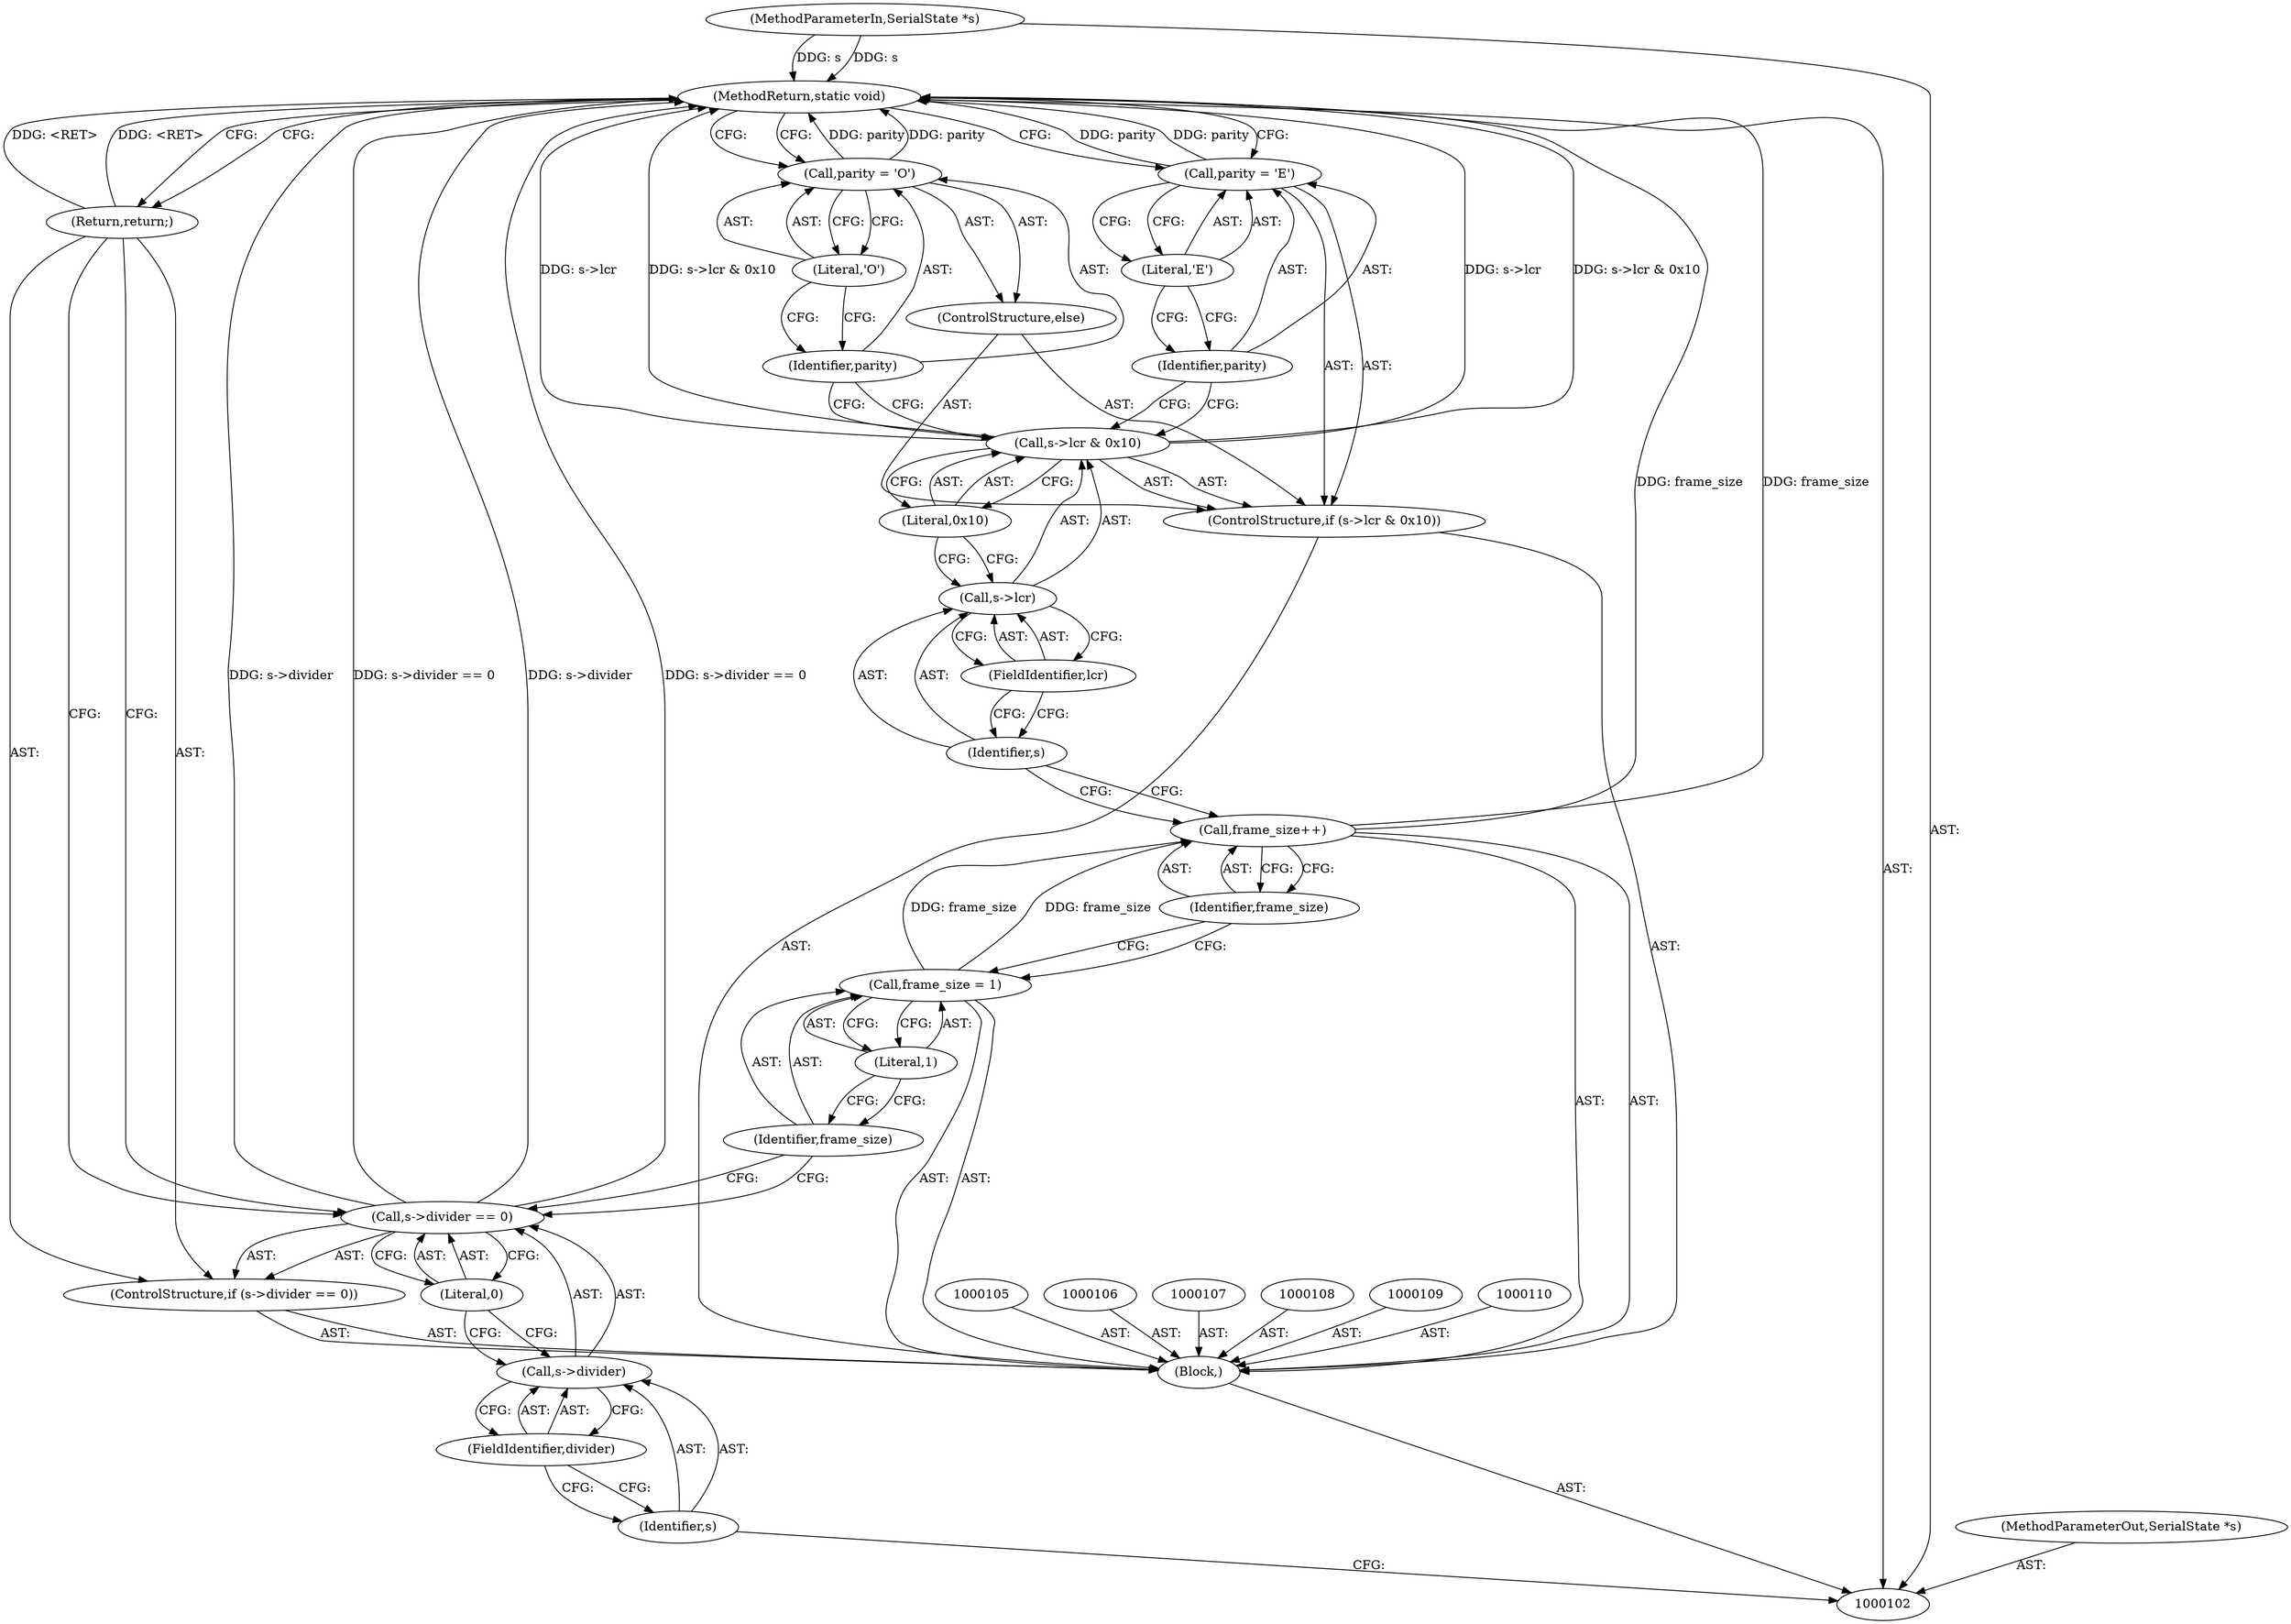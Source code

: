 digraph "1_qemu_3592fe0c919cf27a81d8e9f9b4f269553418bb01" {
"1000136" [label="(MethodReturn,static void)"];
"1000103" [label="(MethodParameterIn,SerialState *s)"];
"1000168" [label="(MethodParameterOut,SerialState *s)"];
"1000120" [label="(Literal,1)"];
"1000118" [label="(Call,frame_size = 1)"];
"1000119" [label="(Identifier,frame_size)"];
"1000121" [label="(Call,frame_size++)"];
"1000122" [label="(Identifier,frame_size)"];
"1000124" [label="(Call,s->lcr & 0x10)"];
"1000125" [label="(Call,s->lcr)"];
"1000126" [label="(Identifier,s)"];
"1000127" [label="(FieldIdentifier,lcr)"];
"1000128" [label="(Literal,0x10)"];
"1000123" [label="(ControlStructure,if (s->lcr & 0x10))"];
"1000129" [label="(Call,parity = 'E')"];
"1000130" [label="(Identifier,parity)"];
"1000131" [label="(Literal,'E')"];
"1000132" [label="(ControlStructure,else)"];
"1000133" [label="(Call,parity = 'O')"];
"1000134" [label="(Identifier,parity)"];
"1000135" [label="(Literal,'O')"];
"1000104" [label="(Block,)"];
"1000115" [label="(FieldIdentifier,divider)"];
"1000116" [label="(Literal,0)"];
"1000111" [label="(ControlStructure,if (s->divider == 0))"];
"1000112" [label="(Call,s->divider == 0)"];
"1000113" [label="(Call,s->divider)"];
"1000114" [label="(Identifier,s)"];
"1000117" [label="(Return,return;)"];
"1000136" -> "1000102"  [label="AST: "];
"1000136" -> "1000117"  [label="CFG: "];
"1000136" -> "1000129"  [label="CFG: "];
"1000136" -> "1000133"  [label="CFG: "];
"1000129" -> "1000136"  [label="DDG: parity"];
"1000124" -> "1000136"  [label="DDG: s->lcr"];
"1000124" -> "1000136"  [label="DDG: s->lcr & 0x10"];
"1000112" -> "1000136"  [label="DDG: s->divider"];
"1000112" -> "1000136"  [label="DDG: s->divider == 0"];
"1000121" -> "1000136"  [label="DDG: frame_size"];
"1000103" -> "1000136"  [label="DDG: s"];
"1000133" -> "1000136"  [label="DDG: parity"];
"1000117" -> "1000136"  [label="DDG: <RET>"];
"1000103" -> "1000102"  [label="AST: "];
"1000103" -> "1000136"  [label="DDG: s"];
"1000168" -> "1000102"  [label="AST: "];
"1000120" -> "1000118"  [label="AST: "];
"1000120" -> "1000119"  [label="CFG: "];
"1000118" -> "1000120"  [label="CFG: "];
"1000118" -> "1000104"  [label="AST: "];
"1000118" -> "1000120"  [label="CFG: "];
"1000119" -> "1000118"  [label="AST: "];
"1000120" -> "1000118"  [label="AST: "];
"1000122" -> "1000118"  [label="CFG: "];
"1000118" -> "1000121"  [label="DDG: frame_size"];
"1000119" -> "1000118"  [label="AST: "];
"1000119" -> "1000112"  [label="CFG: "];
"1000120" -> "1000119"  [label="CFG: "];
"1000121" -> "1000104"  [label="AST: "];
"1000121" -> "1000122"  [label="CFG: "];
"1000122" -> "1000121"  [label="AST: "];
"1000126" -> "1000121"  [label="CFG: "];
"1000121" -> "1000136"  [label="DDG: frame_size"];
"1000118" -> "1000121"  [label="DDG: frame_size"];
"1000122" -> "1000121"  [label="AST: "];
"1000122" -> "1000118"  [label="CFG: "];
"1000121" -> "1000122"  [label="CFG: "];
"1000124" -> "1000123"  [label="AST: "];
"1000124" -> "1000128"  [label="CFG: "];
"1000125" -> "1000124"  [label="AST: "];
"1000128" -> "1000124"  [label="AST: "];
"1000130" -> "1000124"  [label="CFG: "];
"1000134" -> "1000124"  [label="CFG: "];
"1000124" -> "1000136"  [label="DDG: s->lcr"];
"1000124" -> "1000136"  [label="DDG: s->lcr & 0x10"];
"1000125" -> "1000124"  [label="AST: "];
"1000125" -> "1000127"  [label="CFG: "];
"1000126" -> "1000125"  [label="AST: "];
"1000127" -> "1000125"  [label="AST: "];
"1000128" -> "1000125"  [label="CFG: "];
"1000126" -> "1000125"  [label="AST: "];
"1000126" -> "1000121"  [label="CFG: "];
"1000127" -> "1000126"  [label="CFG: "];
"1000127" -> "1000125"  [label="AST: "];
"1000127" -> "1000126"  [label="CFG: "];
"1000125" -> "1000127"  [label="CFG: "];
"1000128" -> "1000124"  [label="AST: "];
"1000128" -> "1000125"  [label="CFG: "];
"1000124" -> "1000128"  [label="CFG: "];
"1000123" -> "1000104"  [label="AST: "];
"1000124" -> "1000123"  [label="AST: "];
"1000129" -> "1000123"  [label="AST: "];
"1000132" -> "1000123"  [label="AST: "];
"1000129" -> "1000123"  [label="AST: "];
"1000129" -> "1000131"  [label="CFG: "];
"1000130" -> "1000129"  [label="AST: "];
"1000131" -> "1000129"  [label="AST: "];
"1000136" -> "1000129"  [label="CFG: "];
"1000129" -> "1000136"  [label="DDG: parity"];
"1000130" -> "1000129"  [label="AST: "];
"1000130" -> "1000124"  [label="CFG: "];
"1000131" -> "1000130"  [label="CFG: "];
"1000131" -> "1000129"  [label="AST: "];
"1000131" -> "1000130"  [label="CFG: "];
"1000129" -> "1000131"  [label="CFG: "];
"1000132" -> "1000123"  [label="AST: "];
"1000133" -> "1000132"  [label="AST: "];
"1000133" -> "1000132"  [label="AST: "];
"1000133" -> "1000135"  [label="CFG: "];
"1000134" -> "1000133"  [label="AST: "];
"1000135" -> "1000133"  [label="AST: "];
"1000136" -> "1000133"  [label="CFG: "];
"1000133" -> "1000136"  [label="DDG: parity"];
"1000134" -> "1000133"  [label="AST: "];
"1000134" -> "1000124"  [label="CFG: "];
"1000135" -> "1000134"  [label="CFG: "];
"1000135" -> "1000133"  [label="AST: "];
"1000135" -> "1000134"  [label="CFG: "];
"1000133" -> "1000135"  [label="CFG: "];
"1000104" -> "1000102"  [label="AST: "];
"1000105" -> "1000104"  [label="AST: "];
"1000106" -> "1000104"  [label="AST: "];
"1000107" -> "1000104"  [label="AST: "];
"1000108" -> "1000104"  [label="AST: "];
"1000109" -> "1000104"  [label="AST: "];
"1000110" -> "1000104"  [label="AST: "];
"1000111" -> "1000104"  [label="AST: "];
"1000118" -> "1000104"  [label="AST: "];
"1000121" -> "1000104"  [label="AST: "];
"1000123" -> "1000104"  [label="AST: "];
"1000115" -> "1000113"  [label="AST: "];
"1000115" -> "1000114"  [label="CFG: "];
"1000113" -> "1000115"  [label="CFG: "];
"1000116" -> "1000112"  [label="AST: "];
"1000116" -> "1000113"  [label="CFG: "];
"1000112" -> "1000116"  [label="CFG: "];
"1000111" -> "1000104"  [label="AST: "];
"1000112" -> "1000111"  [label="AST: "];
"1000117" -> "1000111"  [label="AST: "];
"1000112" -> "1000111"  [label="AST: "];
"1000112" -> "1000116"  [label="CFG: "];
"1000113" -> "1000112"  [label="AST: "];
"1000116" -> "1000112"  [label="AST: "];
"1000117" -> "1000112"  [label="CFG: "];
"1000119" -> "1000112"  [label="CFG: "];
"1000112" -> "1000136"  [label="DDG: s->divider"];
"1000112" -> "1000136"  [label="DDG: s->divider == 0"];
"1000113" -> "1000112"  [label="AST: "];
"1000113" -> "1000115"  [label="CFG: "];
"1000114" -> "1000113"  [label="AST: "];
"1000115" -> "1000113"  [label="AST: "];
"1000116" -> "1000113"  [label="CFG: "];
"1000114" -> "1000113"  [label="AST: "];
"1000114" -> "1000102"  [label="CFG: "];
"1000115" -> "1000114"  [label="CFG: "];
"1000117" -> "1000111"  [label="AST: "];
"1000117" -> "1000112"  [label="CFG: "];
"1000136" -> "1000117"  [label="CFG: "];
"1000117" -> "1000136"  [label="DDG: <RET>"];
}
